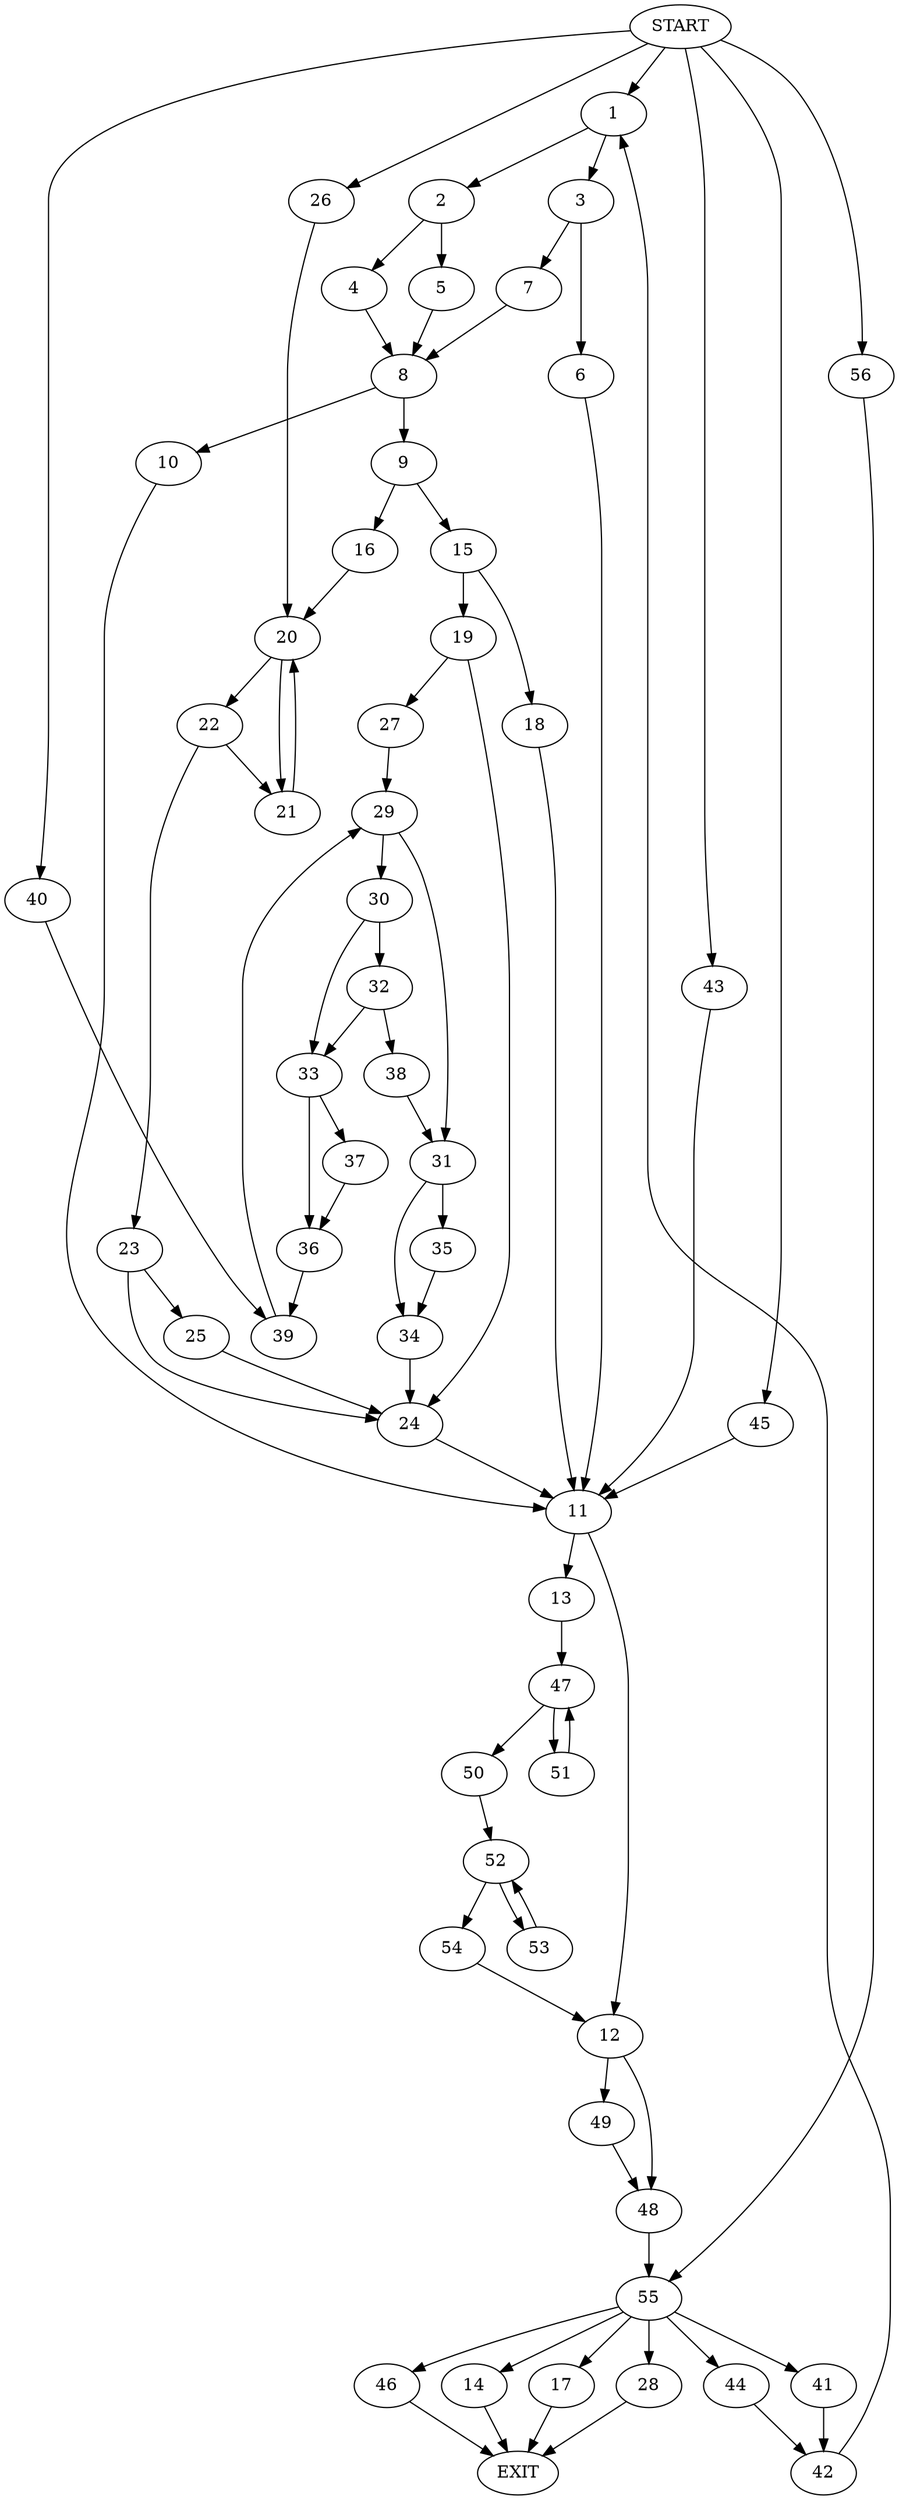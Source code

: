 digraph {
0 [label="START"]
57 [label="EXIT"]
0 -> 1
1 -> 2
1 -> 3
2 -> 4
2 -> 5
3 -> 6
3 -> 7
4 -> 8
5 -> 8
8 -> 9
8 -> 10
7 -> 8
6 -> 11
11 -> 12
11 -> 13
14 -> 57
9 -> 15
9 -> 16
10 -> 11
17 -> 57
15 -> 18
15 -> 19
16 -> 20
20 -> 21
20 -> 22
22 -> 21
22 -> 23
21 -> 20
23 -> 24
23 -> 25
25 -> 24
24 -> 11
0 -> 26
26 -> 20
19 -> 24
19 -> 27
18 -> 11
28 -> 57
27 -> 29
29 -> 30
29 -> 31
30 -> 32
30 -> 33
31 -> 34
31 -> 35
33 -> 36
33 -> 37
32 -> 33
32 -> 38
38 -> 31
37 -> 36
36 -> 39
39 -> 29
0 -> 40
40 -> 39
35 -> 34
34 -> 24
41 -> 42
42 -> 1
0 -> 43
43 -> 11
44 -> 42
0 -> 45
45 -> 11
46 -> 57
13 -> 47
12 -> 48
12 -> 49
47 -> 50
47 -> 51
50 -> 52
51 -> 47
52 -> 53
52 -> 54
54 -> 12
53 -> 52
48 -> 55
49 -> 48
55 -> 17
55 -> 28
55 -> 41
55 -> 44
55 -> 46
55 -> 14
0 -> 56
56 -> 55
}
